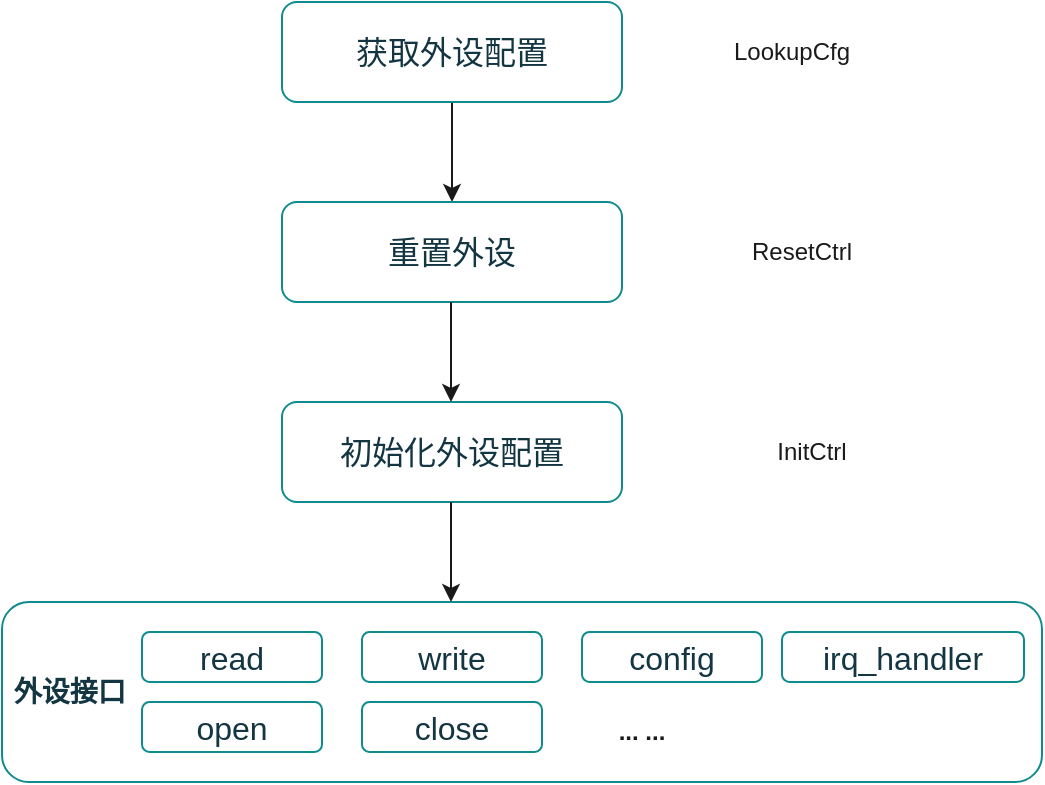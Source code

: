 <mxfile scale="1" border="0" disableSvgWarning="true">
    <diagram id="o74h3qfwTC5AuCh12pk7" name="第 1 页">
        <mxGraphModel dx="641" dy="472" grid="1" gridSize="10" guides="1" tooltips="1" connect="1" arrows="1" fold="1" page="1" pageScale="1" pageWidth="827" pageHeight="1169" background="none" math="0" shadow="0">
            <root>
                <mxCell id="0"/>
                <mxCell id="1" parent="0"/>
                <mxCell id="16" style="edgeStyle=orthogonalEdgeStyle;rounded=0;orthogonalLoop=1;jettySize=auto;html=1;exitX=0.5;exitY=1;exitDx=0;exitDy=0;entryX=0.5;entryY=0;entryDx=0;entryDy=0;fontColor=#1A1A1A;strokeColor=#1A1A1A;" edge="1" parent="1" source="4" target="5">
                    <mxGeometry relative="1" as="geometry"/>
                </mxCell>
                <mxCell id="4" value="&lt;span style=&quot;font-size: 16px&quot;&gt;获取外设配置&lt;/span&gt;" style="rounded=1;whiteSpace=wrap;html=1;sketch=0;fontColor=#143642;strokeColor=#0F8B8D;fillColor=#FFFFFF;" vertex="1" parent="1">
                    <mxGeometry x="140" y="40" width="170" height="50" as="geometry"/>
                </mxCell>
                <mxCell id="5" value="&lt;span style=&quot;font-size: 16px&quot;&gt;重置外设&lt;/span&gt;" style="rounded=1;whiteSpace=wrap;html=1;sketch=0;fontColor=#143642;strokeColor=#0F8B8D;fillColor=#FFFFFF;" vertex="1" parent="1">
                    <mxGeometry x="140" y="140" width="170" height="50" as="geometry"/>
                </mxCell>
                <mxCell id="6" value="&lt;span style=&quot;font-size: 16px&quot;&gt;初始化外设配置&lt;/span&gt;" style="rounded=1;whiteSpace=wrap;html=1;sketch=0;fontColor=#143642;strokeColor=#0F8B8D;fillColor=#FFFFFF;" vertex="1" parent="1">
                    <mxGeometry x="140" y="240" width="170" height="50" as="geometry"/>
                </mxCell>
                <mxCell id="7" value="&lt;b&gt;&lt;font style=&quot;font-size: 14px&quot;&gt;&amp;nbsp;外设接口&lt;/font&gt;&lt;/b&gt;" style="rounded=1;whiteSpace=wrap;html=1;sketch=0;fontColor=#143642;strokeColor=#0F8B8D;fillColor=#FFFFFF;align=left;" vertex="1" parent="1">
                    <mxGeometry y="340" width="520" height="90" as="geometry"/>
                </mxCell>
                <mxCell id="8" value="&lt;span style=&quot;font-size: 16px&quot;&gt;read&lt;/span&gt;" style="rounded=1;whiteSpace=wrap;html=1;sketch=0;fontColor=#143642;strokeColor=#0F8B8D;fillColor=#FFFFFF;" vertex="1" parent="1">
                    <mxGeometry x="70" y="355" width="90" height="25" as="geometry"/>
                </mxCell>
                <mxCell id="9" value="&lt;span style=&quot;font-size: 16px&quot;&gt;write&lt;/span&gt;" style="rounded=1;whiteSpace=wrap;html=1;sketch=0;fontColor=#143642;strokeColor=#0F8B8D;fillColor=#FFFFFF;" vertex="1" parent="1">
                    <mxGeometry x="180" y="355" width="90" height="25" as="geometry"/>
                </mxCell>
                <mxCell id="10" value="&lt;span style=&quot;font-size: 16px&quot;&gt;config&lt;/span&gt;" style="rounded=1;whiteSpace=wrap;html=1;sketch=0;fontColor=#143642;strokeColor=#0F8B8D;fillColor=#FFFFFF;" vertex="1" parent="1">
                    <mxGeometry x="290" y="355" width="90" height="25" as="geometry"/>
                </mxCell>
                <mxCell id="11" value="&lt;span style=&quot;font-size: 16px&quot;&gt;irq_handler&lt;/span&gt;" style="rounded=1;whiteSpace=wrap;html=1;sketch=0;fontColor=#143642;strokeColor=#0F8B8D;fillColor=#FFFFFF;" vertex="1" parent="1">
                    <mxGeometry x="390" y="355" width="121" height="25" as="geometry"/>
                </mxCell>
                <mxCell id="13" value="&lt;span style=&quot;font-size: 16px&quot;&gt;open&lt;/span&gt;" style="rounded=1;whiteSpace=wrap;html=1;sketch=0;fontColor=#143642;strokeColor=#0F8B8D;fillColor=#FFFFFF;" vertex="1" parent="1">
                    <mxGeometry x="70" y="390" width="90" height="25" as="geometry"/>
                </mxCell>
                <mxCell id="14" value="&lt;span style=&quot;font-size: 16px&quot;&gt;close&lt;/span&gt;" style="rounded=1;whiteSpace=wrap;html=1;sketch=0;fontColor=#143642;strokeColor=#0F8B8D;fillColor=#FFFFFF;" vertex="1" parent="1">
                    <mxGeometry x="180" y="390" width="90" height="25" as="geometry"/>
                </mxCell>
                <mxCell id="15" value="&lt;font color=&quot;#1a1a1a&quot;&gt;&lt;b&gt;... ...&lt;/b&gt;&lt;/font&gt;" style="text;html=1;strokeColor=none;fillColor=none;align=center;verticalAlign=middle;whiteSpace=wrap;rounded=0;" vertex="1" parent="1">
                    <mxGeometry x="290" y="395" width="60" height="20" as="geometry"/>
                </mxCell>
                <mxCell id="17" style="edgeStyle=orthogonalEdgeStyle;rounded=0;orthogonalLoop=1;jettySize=auto;html=1;exitX=0.5;exitY=1;exitDx=0;exitDy=0;entryX=0.5;entryY=0;entryDx=0;entryDy=0;fontColor=#1A1A1A;strokeColor=#1A1A1A;" edge="1" parent="1">
                    <mxGeometry relative="1" as="geometry">
                        <mxPoint x="224.5" y="190" as="sourcePoint"/>
                        <mxPoint x="224.5" y="240" as="targetPoint"/>
                        <Array as="points">
                            <mxPoint x="224.5" y="210"/>
                            <mxPoint x="224.5" y="210"/>
                        </Array>
                    </mxGeometry>
                </mxCell>
                <mxCell id="18" style="edgeStyle=orthogonalEdgeStyle;rounded=0;orthogonalLoop=1;jettySize=auto;html=1;exitX=0.5;exitY=1;exitDx=0;exitDy=0;entryX=0.5;entryY=0;entryDx=0;entryDy=0;fontColor=#1A1A1A;strokeColor=#1A1A1A;" edge="1" parent="1">
                    <mxGeometry relative="1" as="geometry">
                        <mxPoint x="224.5" y="290" as="sourcePoint"/>
                        <mxPoint x="224.5" y="340" as="targetPoint"/>
                        <Array as="points">
                            <mxPoint x="224.5" y="310"/>
                            <mxPoint x="224.5" y="310"/>
                        </Array>
                    </mxGeometry>
                </mxCell>
                <mxCell id="19" value="LookupCfg" style="text;html=1;strokeColor=none;fillColor=none;align=center;verticalAlign=middle;whiteSpace=wrap;rounded=0;fontColor=#1A1A1A;" vertex="1" parent="1">
                    <mxGeometry x="330" y="55" width="130" height="20" as="geometry"/>
                </mxCell>
                <mxCell id="20" value="ResetCtrl" style="text;html=1;strokeColor=none;fillColor=none;align=center;verticalAlign=middle;whiteSpace=wrap;rounded=0;fontColor=#1A1A1A;" vertex="1" parent="1">
                    <mxGeometry x="330" y="155" width="140" height="20" as="geometry"/>
                </mxCell>
                <mxCell id="21" value="InitCtrl" style="text;html=1;strokeColor=none;fillColor=none;align=center;verticalAlign=middle;whiteSpace=wrap;rounded=0;fontColor=#1A1A1A;" vertex="1" parent="1">
                    <mxGeometry x="330" y="255" width="150" height="20" as="geometry"/>
                </mxCell>
            </root>
        </mxGraphModel>
    </diagram>
</mxfile>